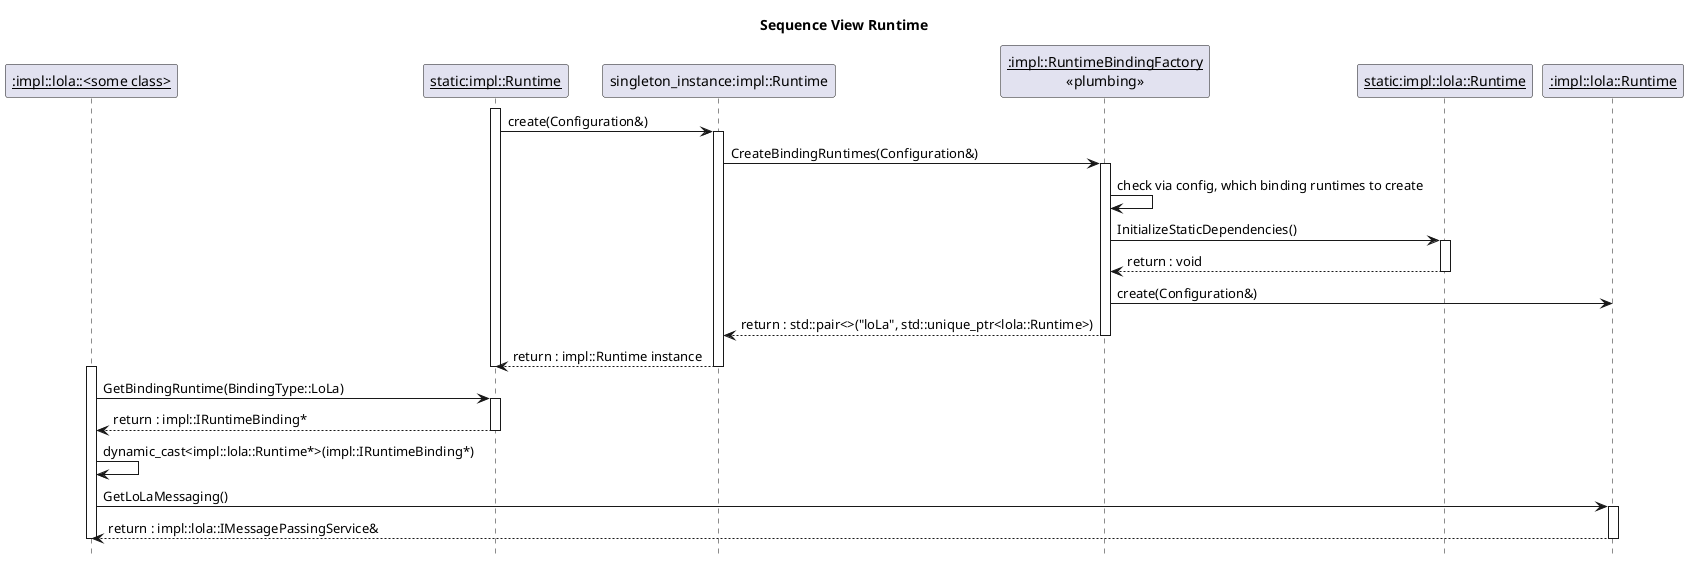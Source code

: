@startuml runtime_sequence_view
title "Sequence View Runtime"
hide footbox

participant "<u>:impl::lola::<some class></u>" as lolaClass
participant "<u>static:impl::Runtime</u>" as staticRuntime
participant "singleton_instance:impl::Runtime" as runtimeInstance
participant "<u>:impl::RuntimeBindingFactory</u>\n<<plumbing>>" as bindingFactory
participant "<u>static:impl::lola::Runtime</u>" as staticLolaRuntime
participant "<u>:impl::lola::Runtime</u>" as lolaRuntime

activate staticRuntime
staticRuntime -> runtimeInstance : create(Configuration&)
activate runtimeInstance

runtimeInstance -> bindingFactory : CreateBindingRuntimes(Configuration&)
activate bindingFactory

bindingFactory -> bindingFactory : check via config, which binding runtimes to create

bindingFactory -> staticLolaRuntime : InitializeStaticDependencies()
activate staticLolaRuntime
staticLolaRuntime --> bindingFactory : return : void
deactivate staticLolaRuntime

bindingFactory -> lolaRuntime : create(Configuration&)
bindingFactory --> runtimeInstance : return : std::pair<>("loLa", std::unique_ptr<lola::Runtime>)
deactivate bindingFactory

runtimeInstance --> staticRuntime : return : impl::Runtime instance
deactivate runtimeInstance
deactivate staticRuntime

activate lolaClass
lolaClass -> staticRuntime : GetBindingRuntime(BindingType::LoLa)
activate staticRuntime
staticRuntime --> lolaClass : return : impl::IRuntimeBinding*
deactivate staticRuntime

lolaClass -> lolaClass : dynamic_cast<impl::lola::Runtime*>(impl::IRuntimeBinding*)

lolaClass -> lolaRuntime : GetLoLaMessaging()
activate lolaRuntime
lolaRuntime --> lolaClass : return : impl::lola::IMessagePassingService&
deactivate lolaRuntime
deactivate lolaClass

@enduml
